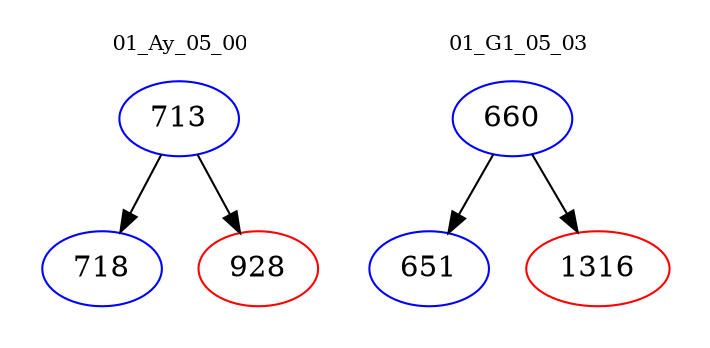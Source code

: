 digraph{
subgraph cluster_0 {
color = white
label = "01_Ay_05_00";
fontsize=10;
T0_713 [label="713", color="blue"]
T0_713 -> T0_718 [color="black"]
T0_718 [label="718", color="blue"]
T0_713 -> T0_928 [color="black"]
T0_928 [label="928", color="red"]
}
subgraph cluster_1 {
color = white
label = "01_G1_05_03";
fontsize=10;
T1_660 [label="660", color="blue"]
T1_660 -> T1_651 [color="black"]
T1_651 [label="651", color="blue"]
T1_660 -> T1_1316 [color="black"]
T1_1316 [label="1316", color="red"]
}
}
